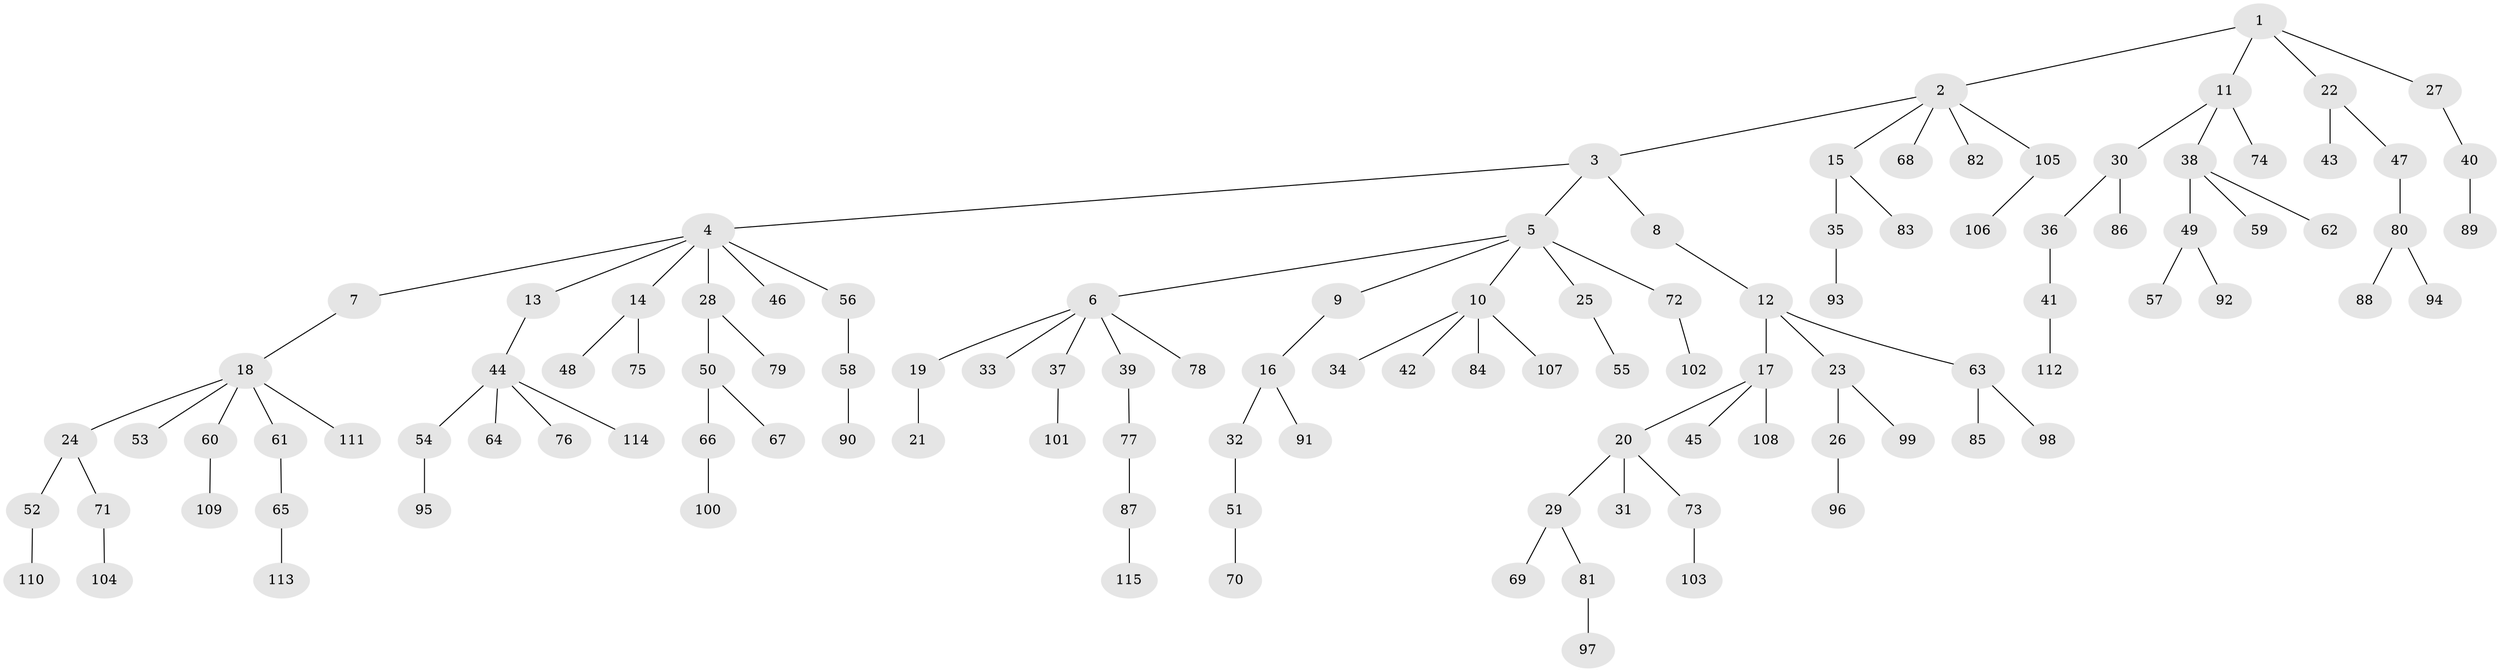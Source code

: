// Generated by graph-tools (version 1.1) at 2025/50/03/09/25 03:50:23]
// undirected, 115 vertices, 114 edges
graph export_dot {
graph [start="1"]
  node [color=gray90,style=filled];
  1;
  2;
  3;
  4;
  5;
  6;
  7;
  8;
  9;
  10;
  11;
  12;
  13;
  14;
  15;
  16;
  17;
  18;
  19;
  20;
  21;
  22;
  23;
  24;
  25;
  26;
  27;
  28;
  29;
  30;
  31;
  32;
  33;
  34;
  35;
  36;
  37;
  38;
  39;
  40;
  41;
  42;
  43;
  44;
  45;
  46;
  47;
  48;
  49;
  50;
  51;
  52;
  53;
  54;
  55;
  56;
  57;
  58;
  59;
  60;
  61;
  62;
  63;
  64;
  65;
  66;
  67;
  68;
  69;
  70;
  71;
  72;
  73;
  74;
  75;
  76;
  77;
  78;
  79;
  80;
  81;
  82;
  83;
  84;
  85;
  86;
  87;
  88;
  89;
  90;
  91;
  92;
  93;
  94;
  95;
  96;
  97;
  98;
  99;
  100;
  101;
  102;
  103;
  104;
  105;
  106;
  107;
  108;
  109;
  110;
  111;
  112;
  113;
  114;
  115;
  1 -- 2;
  1 -- 11;
  1 -- 22;
  1 -- 27;
  2 -- 3;
  2 -- 15;
  2 -- 68;
  2 -- 82;
  2 -- 105;
  3 -- 4;
  3 -- 5;
  3 -- 8;
  4 -- 7;
  4 -- 13;
  4 -- 14;
  4 -- 28;
  4 -- 46;
  4 -- 56;
  5 -- 6;
  5 -- 9;
  5 -- 10;
  5 -- 25;
  5 -- 72;
  6 -- 19;
  6 -- 33;
  6 -- 37;
  6 -- 39;
  6 -- 78;
  7 -- 18;
  8 -- 12;
  9 -- 16;
  10 -- 34;
  10 -- 42;
  10 -- 84;
  10 -- 107;
  11 -- 30;
  11 -- 38;
  11 -- 74;
  12 -- 17;
  12 -- 23;
  12 -- 63;
  13 -- 44;
  14 -- 48;
  14 -- 75;
  15 -- 35;
  15 -- 83;
  16 -- 32;
  16 -- 91;
  17 -- 20;
  17 -- 45;
  17 -- 108;
  18 -- 24;
  18 -- 53;
  18 -- 60;
  18 -- 61;
  18 -- 111;
  19 -- 21;
  20 -- 29;
  20 -- 31;
  20 -- 73;
  22 -- 43;
  22 -- 47;
  23 -- 26;
  23 -- 99;
  24 -- 52;
  24 -- 71;
  25 -- 55;
  26 -- 96;
  27 -- 40;
  28 -- 50;
  28 -- 79;
  29 -- 69;
  29 -- 81;
  30 -- 36;
  30 -- 86;
  32 -- 51;
  35 -- 93;
  36 -- 41;
  37 -- 101;
  38 -- 49;
  38 -- 59;
  38 -- 62;
  39 -- 77;
  40 -- 89;
  41 -- 112;
  44 -- 54;
  44 -- 64;
  44 -- 76;
  44 -- 114;
  47 -- 80;
  49 -- 57;
  49 -- 92;
  50 -- 66;
  50 -- 67;
  51 -- 70;
  52 -- 110;
  54 -- 95;
  56 -- 58;
  58 -- 90;
  60 -- 109;
  61 -- 65;
  63 -- 85;
  63 -- 98;
  65 -- 113;
  66 -- 100;
  71 -- 104;
  72 -- 102;
  73 -- 103;
  77 -- 87;
  80 -- 88;
  80 -- 94;
  81 -- 97;
  87 -- 115;
  105 -- 106;
}
